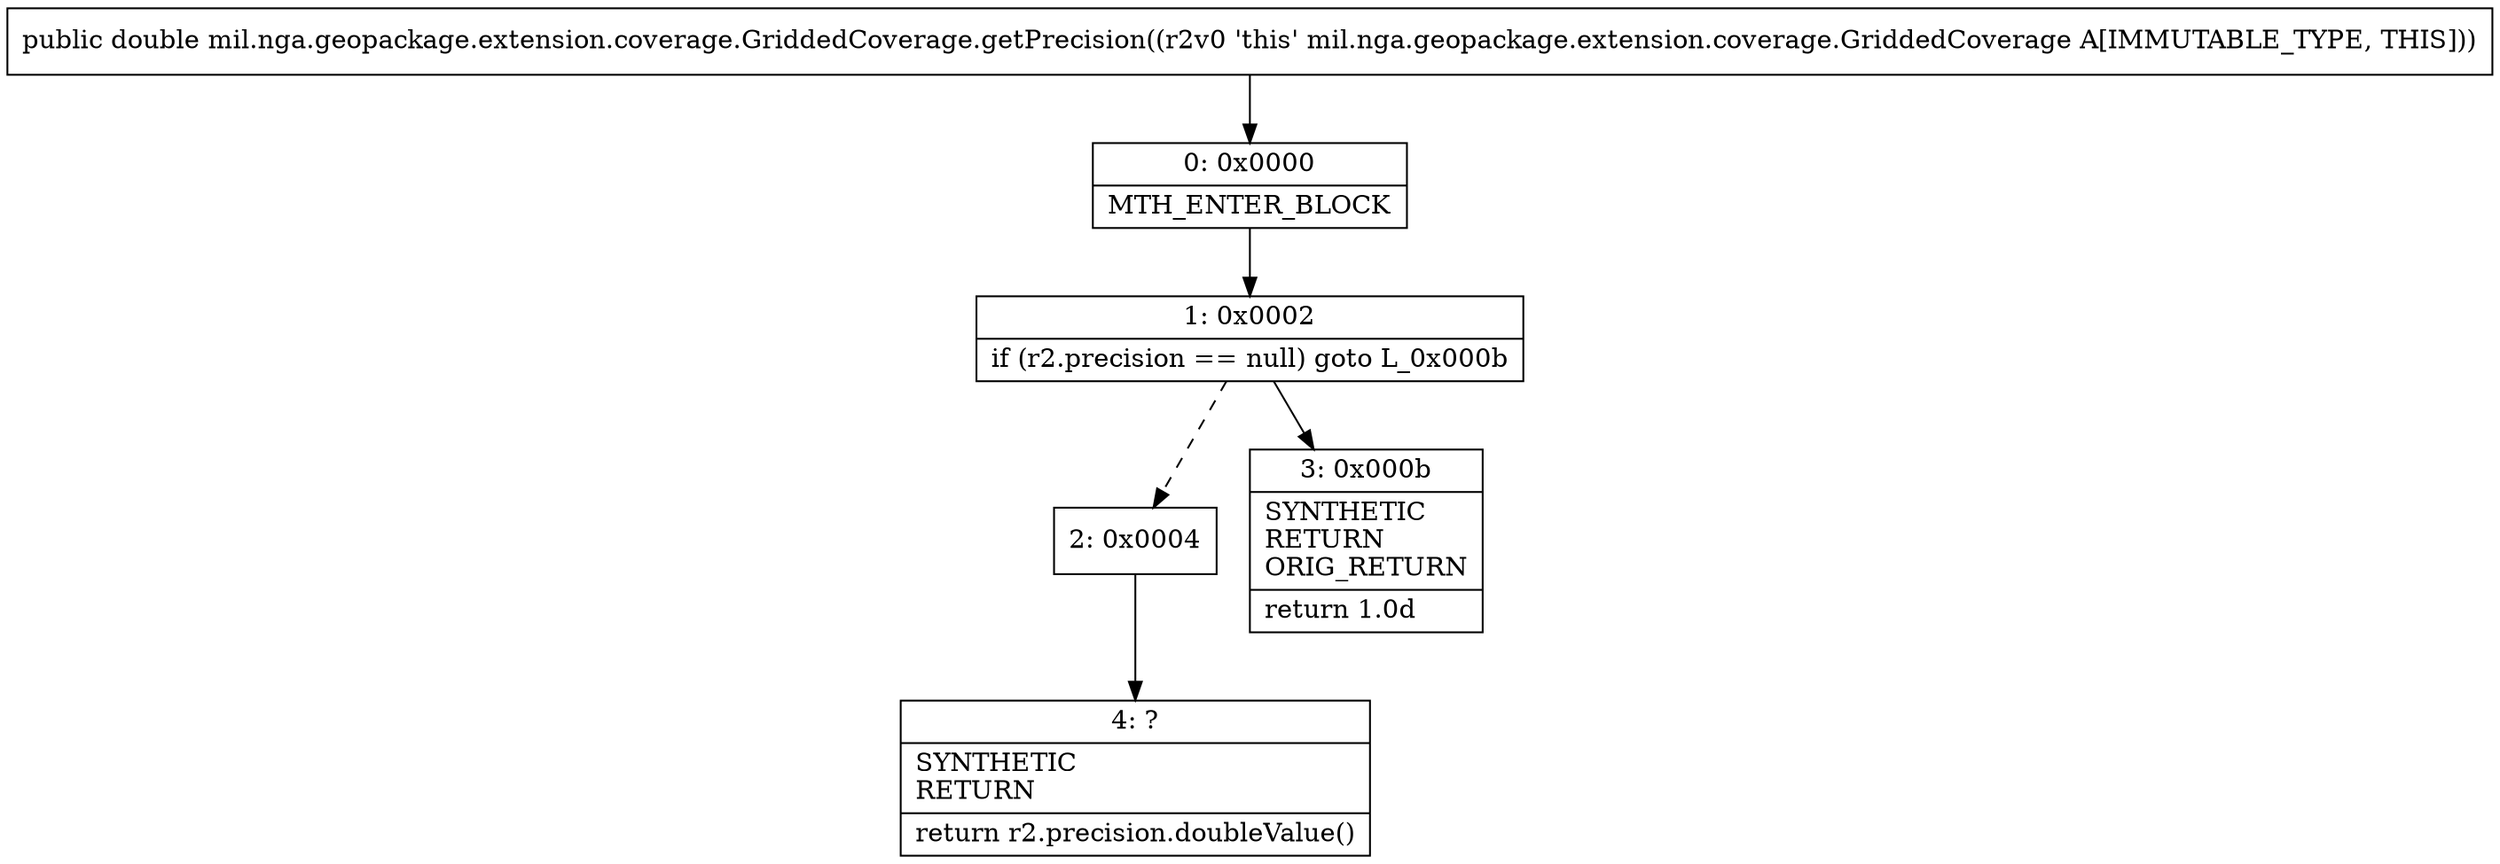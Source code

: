 digraph "CFG formil.nga.geopackage.extension.coverage.GriddedCoverage.getPrecision()D" {
Node_0 [shape=record,label="{0\:\ 0x0000|MTH_ENTER_BLOCK\l}"];
Node_1 [shape=record,label="{1\:\ 0x0002|if (r2.precision == null) goto L_0x000b\l}"];
Node_2 [shape=record,label="{2\:\ 0x0004}"];
Node_3 [shape=record,label="{3\:\ 0x000b|SYNTHETIC\lRETURN\lORIG_RETURN\l|return 1.0d\l}"];
Node_4 [shape=record,label="{4\:\ ?|SYNTHETIC\lRETURN\l|return r2.precision.doubleValue()\l}"];
MethodNode[shape=record,label="{public double mil.nga.geopackage.extension.coverage.GriddedCoverage.getPrecision((r2v0 'this' mil.nga.geopackage.extension.coverage.GriddedCoverage A[IMMUTABLE_TYPE, THIS])) }"];
MethodNode -> Node_0;
Node_0 -> Node_1;
Node_1 -> Node_2[style=dashed];
Node_1 -> Node_3;
Node_2 -> Node_4;
}

